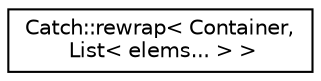 digraph "Grafische Darstellung der Klassenhierarchie"
{
  edge [fontname="Helvetica",fontsize="10",labelfontname="Helvetica",labelfontsize="10"];
  node [fontname="Helvetica",fontsize="10",shape=record];
  rankdir="LR";
  Node0 [label="Catch::rewrap\< Container,\l List\< elems... \> \>",height=0.2,width=0.4,color="black", fillcolor="white", style="filled",URL="$structCatch_1_1rewrap_3_01Container_00_01List_3_01elems_8_8_8_01_4_01_4.html"];
}
